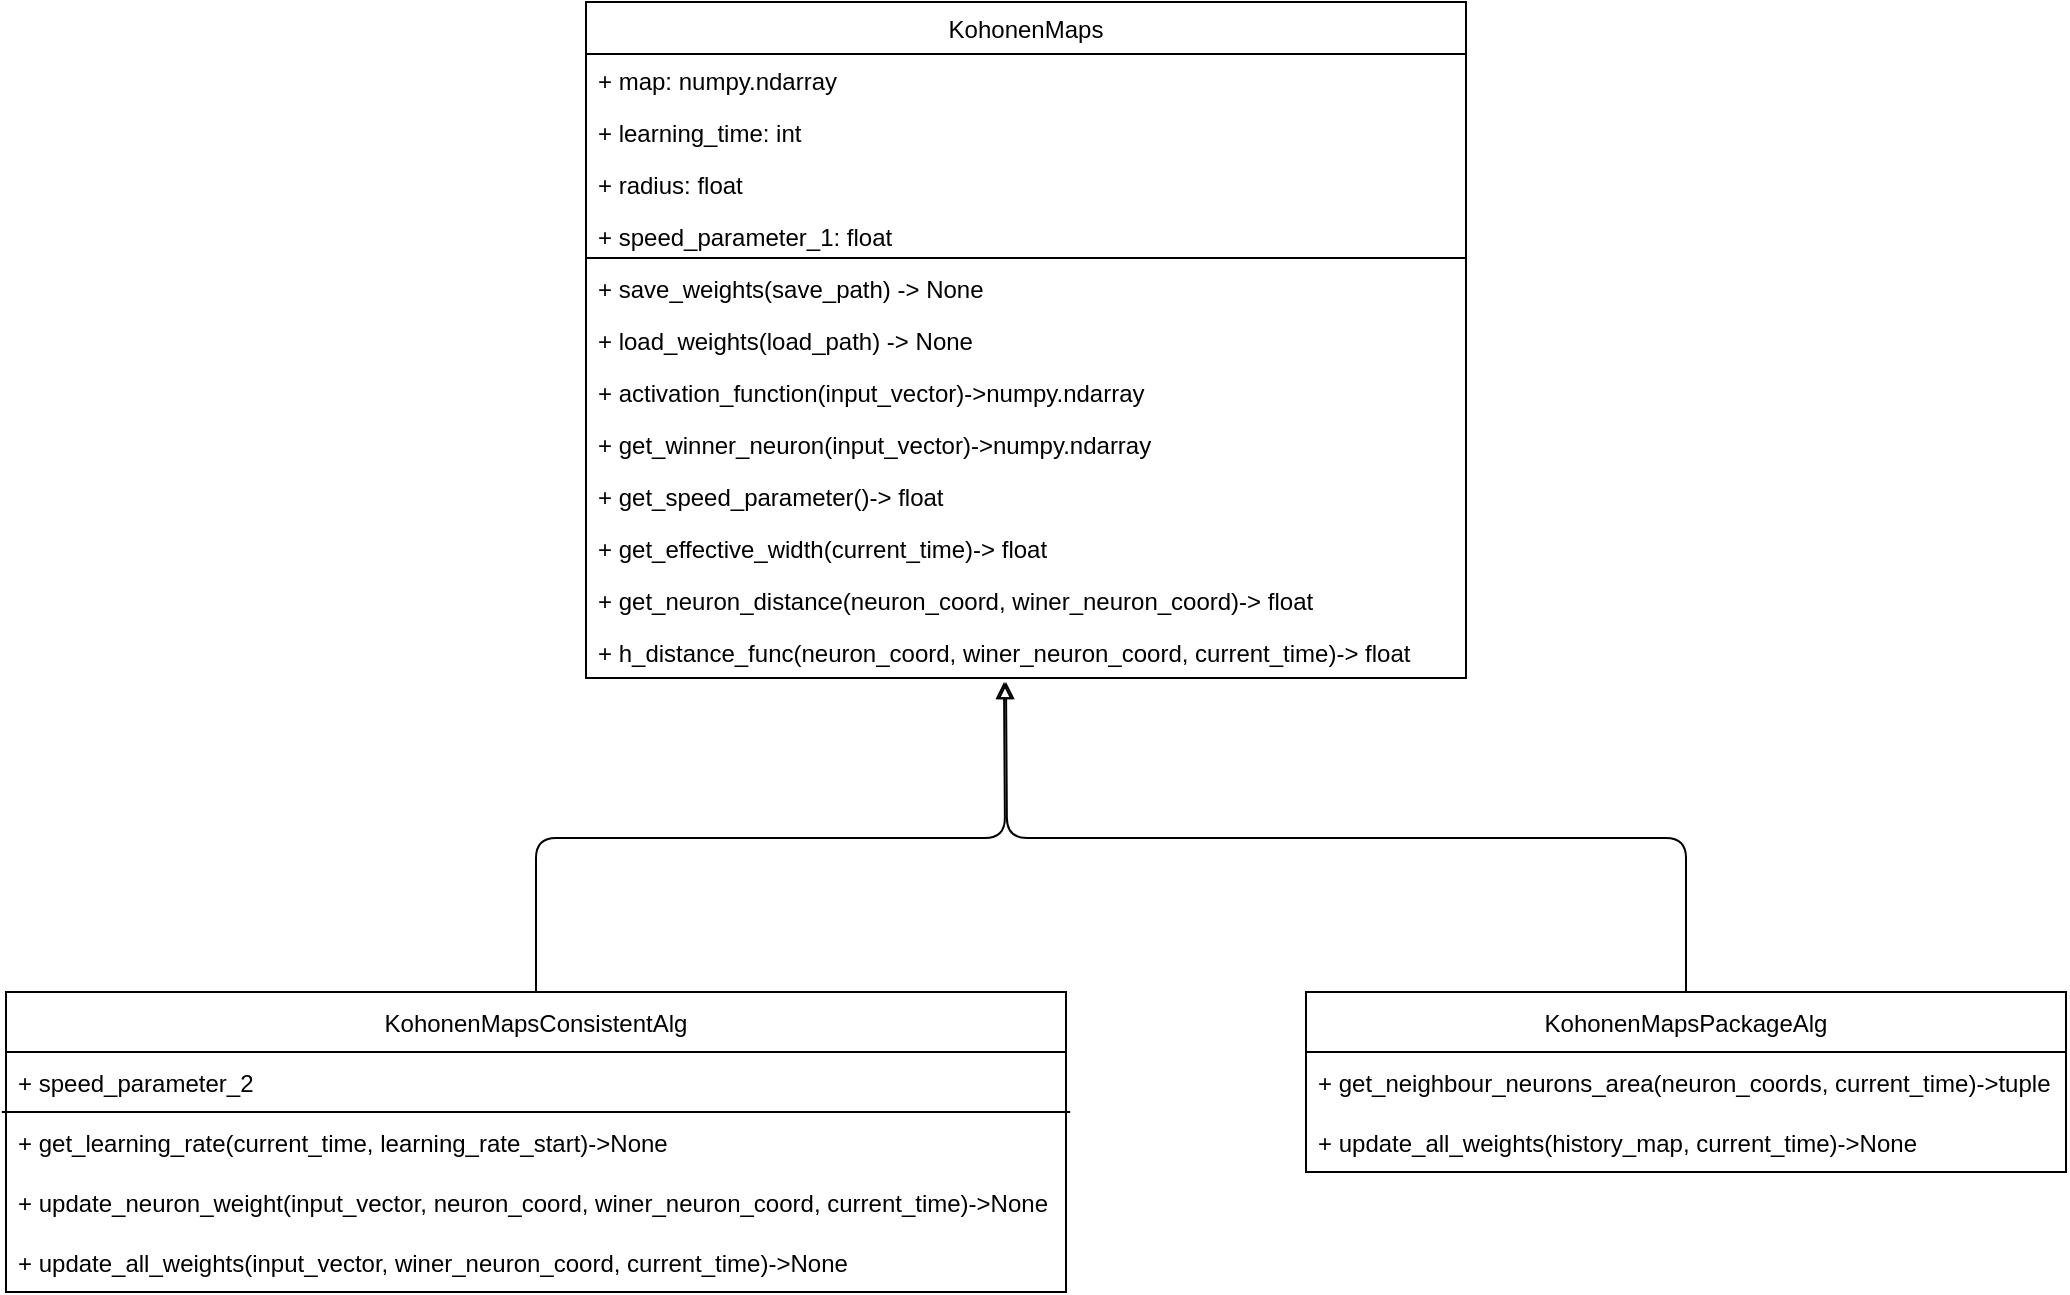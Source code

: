 <mxfile>
    <diagram id="AYQ3oXsVWBvBembaCSa3" name="Страница 1">
        <mxGraphModel dx="1493" dy="330" grid="1" gridSize="10" guides="1" tooltips="1" connect="1" arrows="1" fold="1" page="1" pageScale="1" pageWidth="827" pageHeight="1169" math="0" shadow="0">
            <root>
                <mxCell id="0"/>
                <mxCell id="1" parent="0"/>
                <mxCell id="9" value="KohonenMaps" style="swimlane;fontStyle=0;childLayout=stackLayout;horizontal=1;startSize=26;fillColor=none;horizontalStack=0;resizeParent=1;resizeParentMax=0;resizeLast=0;collapsible=1;marginBottom=0;fontSize=12;" parent="1" vertex="1">
                    <mxGeometry x="160" y="90" width="440" height="338" as="geometry"/>
                </mxCell>
                <mxCell id="10" value="+ map: numpy.ndarray" style="text;strokeColor=none;fillColor=none;align=left;verticalAlign=top;spacingLeft=4;spacingRight=4;overflow=hidden;rotatable=0;points=[[0,0.5],[1,0.5]];portConstraint=eastwest;" parent="9" vertex="1">
                    <mxGeometry y="26" width="440" height="26" as="geometry"/>
                </mxCell>
                <mxCell id="11" value="+ learning_time: int" style="text;strokeColor=none;fillColor=none;align=left;verticalAlign=top;spacingLeft=4;spacingRight=4;overflow=hidden;rotatable=0;points=[[0,0.5],[1,0.5]];portConstraint=eastwest;" parent="9" vertex="1">
                    <mxGeometry y="52" width="440" height="26" as="geometry"/>
                </mxCell>
                <mxCell id="12" value="+ radius: float" style="text;strokeColor=none;fillColor=none;align=left;verticalAlign=top;spacingLeft=4;spacingRight=4;overflow=hidden;rotatable=0;points=[[0,0.5],[1,0.5]];portConstraint=eastwest;" parent="9" vertex="1">
                    <mxGeometry y="78" width="440" height="26" as="geometry"/>
                </mxCell>
                <mxCell id="14" value="+ speed_parameter_1: float" style="text;strokeColor=none;fillColor=none;align=left;verticalAlign=top;spacingLeft=4;spacingRight=4;overflow=hidden;rotatable=0;points=[[0,0.5],[1,0.5]];portConstraint=eastwest;" parent="9" vertex="1">
                    <mxGeometry y="104" width="440" height="26" as="geometry"/>
                </mxCell>
                <mxCell id="16" value="+ save_weights(save_path) -&gt; None" style="text;strokeColor=none;fillColor=none;align=left;verticalAlign=top;spacingLeft=4;spacingRight=4;overflow=hidden;rotatable=0;points=[[0,0.5],[1,0.5]];portConstraint=eastwest;" parent="9" vertex="1">
                    <mxGeometry y="130" width="440" height="26" as="geometry"/>
                </mxCell>
                <mxCell id="18" value="+ load_weights(load_path) -&gt; None" style="text;strokeColor=none;fillColor=none;align=left;verticalAlign=top;spacingLeft=4;spacingRight=4;overflow=hidden;rotatable=0;points=[[0,0.5],[1,0.5]];portConstraint=eastwest;" parent="9" vertex="1">
                    <mxGeometry y="156" width="440" height="26" as="geometry"/>
                </mxCell>
                <mxCell id="21" value="+ activation_function(input_vector)-&gt;numpy.ndarray" style="text;strokeColor=none;fillColor=none;align=left;verticalAlign=top;spacingLeft=4;spacingRight=4;overflow=hidden;rotatable=0;points=[[0,0.5],[1,0.5]];portConstraint=eastwest;" parent="9" vertex="1">
                    <mxGeometry y="182" width="440" height="26" as="geometry"/>
                </mxCell>
                <mxCell id="20" value="+ get_winner_neuron(input_vector)-&gt;numpy.ndarray" style="text;strokeColor=none;fillColor=none;align=left;verticalAlign=top;spacingLeft=4;spacingRight=4;overflow=hidden;rotatable=0;points=[[0,0.5],[1,0.5]];portConstraint=eastwest;" parent="9" vertex="1">
                    <mxGeometry y="208" width="440" height="26" as="geometry"/>
                </mxCell>
                <mxCell id="23" value="+ get_speed_parameter()-&gt; float" style="text;strokeColor=none;fillColor=none;align=left;verticalAlign=top;spacingLeft=4;spacingRight=4;overflow=hidden;rotatable=0;points=[[0,0.5],[1,0.5]];portConstraint=eastwest;" parent="9" vertex="1">
                    <mxGeometry y="234" width="440" height="26" as="geometry"/>
                </mxCell>
                <mxCell id="22" value="+ get_effective_width(current_time)-&gt; float" style="text;strokeColor=none;fillColor=none;align=left;verticalAlign=top;spacingLeft=4;spacingRight=4;overflow=hidden;rotatable=0;points=[[0,0.5],[1,0.5]];portConstraint=eastwest;" parent="9" vertex="1">
                    <mxGeometry y="260" width="440" height="26" as="geometry"/>
                </mxCell>
                <mxCell id="25" value="+ get_neuron_distance(neuron_coord, winer_neuron_coord)-&gt; float" style="text;strokeColor=none;fillColor=none;align=left;verticalAlign=top;spacingLeft=4;spacingRight=4;overflow=hidden;rotatable=0;points=[[0,0.5],[1,0.5]];portConstraint=eastwest;" parent="9" vertex="1">
                    <mxGeometry y="286" width="440" height="26" as="geometry"/>
                </mxCell>
                <mxCell id="24" value="+ h_distance_func(neuron_coord, winer_neuron_coord, current_time)-&gt; float" style="text;strokeColor=none;fillColor=none;align=left;verticalAlign=top;spacingLeft=4;spacingRight=4;overflow=hidden;rotatable=0;points=[[0,0.5],[1,0.5]];portConstraint=eastwest;" parent="9" vertex="1">
                    <mxGeometry y="312" width="440" height="26" as="geometry"/>
                </mxCell>
                <mxCell id="19" value="" style="endArrow=none;html=1;" parent="9" edge="1">
                    <mxGeometry width="50" height="50" relative="1" as="geometry">
                        <mxPoint y="128" as="sourcePoint"/>
                        <mxPoint x="440" y="128" as="targetPoint"/>
                    </mxGeometry>
                </mxCell>
                <mxCell id="43" style="edgeStyle=orthogonalEdgeStyle;html=1;exitX=0.5;exitY=0;exitDx=0;exitDy=0;endArrow=block;endFill=0;" edge="1" parent="1" source="30">
                    <mxGeometry relative="1" as="geometry">
                        <mxPoint x="369" y="430" as="targetPoint"/>
                    </mxGeometry>
                </mxCell>
                <mxCell id="30" value="KohonenMapsConsistentAlg" style="swimlane;fontStyle=0;childLayout=stackLayout;horizontal=1;startSize=30;horizontalStack=0;resizeParent=1;resizeParentMax=0;resizeLast=0;collapsible=1;marginBottom=0;fontSize=12;strokeColor=default;strokeWidth=1;" parent="1" vertex="1">
                    <mxGeometry x="-130" y="585" width="530" height="150" as="geometry"/>
                </mxCell>
                <mxCell id="31" value="+ speed_parameter_2" style="text;strokeColor=none;fillColor=none;align=left;verticalAlign=middle;spacingLeft=4;spacingRight=4;overflow=hidden;points=[[0,0.5],[1,0.5]];portConstraint=eastwest;rotatable=0;fontSize=12;" parent="30" vertex="1">
                    <mxGeometry y="30" width="530" height="30" as="geometry"/>
                </mxCell>
                <mxCell id="32" value="+ get_learning_rate(current_time, learning_rate_start)-&gt;None" style="text;strokeColor=none;fillColor=none;align=left;verticalAlign=middle;spacingLeft=4;spacingRight=4;overflow=hidden;points=[[0,0.5],[1,0.5]];portConstraint=eastwest;rotatable=0;fontSize=12;" parent="30" vertex="1">
                    <mxGeometry y="60" width="530" height="30" as="geometry"/>
                </mxCell>
                <mxCell id="33" value="+ update_neuron_weight(input_vector, neuron_coord, winer_neuron_coord, current_time)-&gt;None" style="text;strokeColor=none;fillColor=none;align=left;verticalAlign=middle;spacingLeft=4;spacingRight=4;overflow=hidden;points=[[0,0.5],[1,0.5]];portConstraint=eastwest;rotatable=0;fontSize=12;" parent="30" vertex="1">
                    <mxGeometry y="90" width="530" height="30" as="geometry"/>
                </mxCell>
                <mxCell id="36" value="+ update_all_weights(input_vector, winer_neuron_coord, current_time)-&gt;None" style="text;strokeColor=none;fillColor=none;align=left;verticalAlign=middle;spacingLeft=4;spacingRight=4;overflow=hidden;points=[[0,0.5],[1,0.5]];portConstraint=eastwest;rotatable=0;fontSize=12;" parent="30" vertex="1">
                    <mxGeometry y="120" width="530" height="30" as="geometry"/>
                </mxCell>
                <mxCell id="35" value="" style="endArrow=none;html=1;fontSize=12;exitX=-0.004;exitY=0;exitDx=0;exitDy=0;exitPerimeter=0;entryX=1.004;entryY=0;entryDx=0;entryDy=0;entryPerimeter=0;" parent="30" source="32" target="32" edge="1">
                    <mxGeometry width="50" height="50" relative="1" as="geometry">
                        <mxPoint x="270" y="90" as="sourcePoint"/>
                        <mxPoint x="320" y="40" as="targetPoint"/>
                    </mxGeometry>
                </mxCell>
                <mxCell id="48" style="edgeStyle=orthogonalEdgeStyle;html=1;exitX=0.5;exitY=0;exitDx=0;exitDy=0;endArrow=block;endFill=0;jumpSize=6;" edge="1" parent="1" source="37">
                    <mxGeometry relative="1" as="geometry">
                        <mxPoint x="370" y="430" as="targetPoint"/>
                    </mxGeometry>
                </mxCell>
                <mxCell id="37" value="KohonenMapsPackageAlg" style="swimlane;fontStyle=0;childLayout=stackLayout;horizontal=1;startSize=30;horizontalStack=0;resizeParent=1;resizeParentMax=0;resizeLast=0;collapsible=1;marginBottom=0;fontSize=12;strokeColor=default;strokeWidth=1;" vertex="1" parent="1">
                    <mxGeometry x="520" y="585" width="380" height="90" as="geometry"/>
                </mxCell>
                <mxCell id="39" value="+ get_neighbour_neurons_area(neuron_coords, current_time)-&gt;tuple" style="text;strokeColor=none;fillColor=none;align=left;verticalAlign=middle;spacingLeft=4;spacingRight=4;overflow=hidden;points=[[0,0.5],[1,0.5]];portConstraint=eastwest;rotatable=0;fontSize=12;" vertex="1" parent="37">
                    <mxGeometry y="30" width="380" height="30" as="geometry"/>
                </mxCell>
                <mxCell id="40" value="+ update_all_weights(history_map, current_time)-&gt;None" style="text;strokeColor=none;fillColor=none;align=left;verticalAlign=middle;spacingLeft=4;spacingRight=4;overflow=hidden;points=[[0,0.5],[1,0.5]];portConstraint=eastwest;rotatable=0;fontSize=12;" vertex="1" parent="37">
                    <mxGeometry y="60" width="380" height="30" as="geometry"/>
                </mxCell>
            </root>
        </mxGraphModel>
    </diagram>
</mxfile>